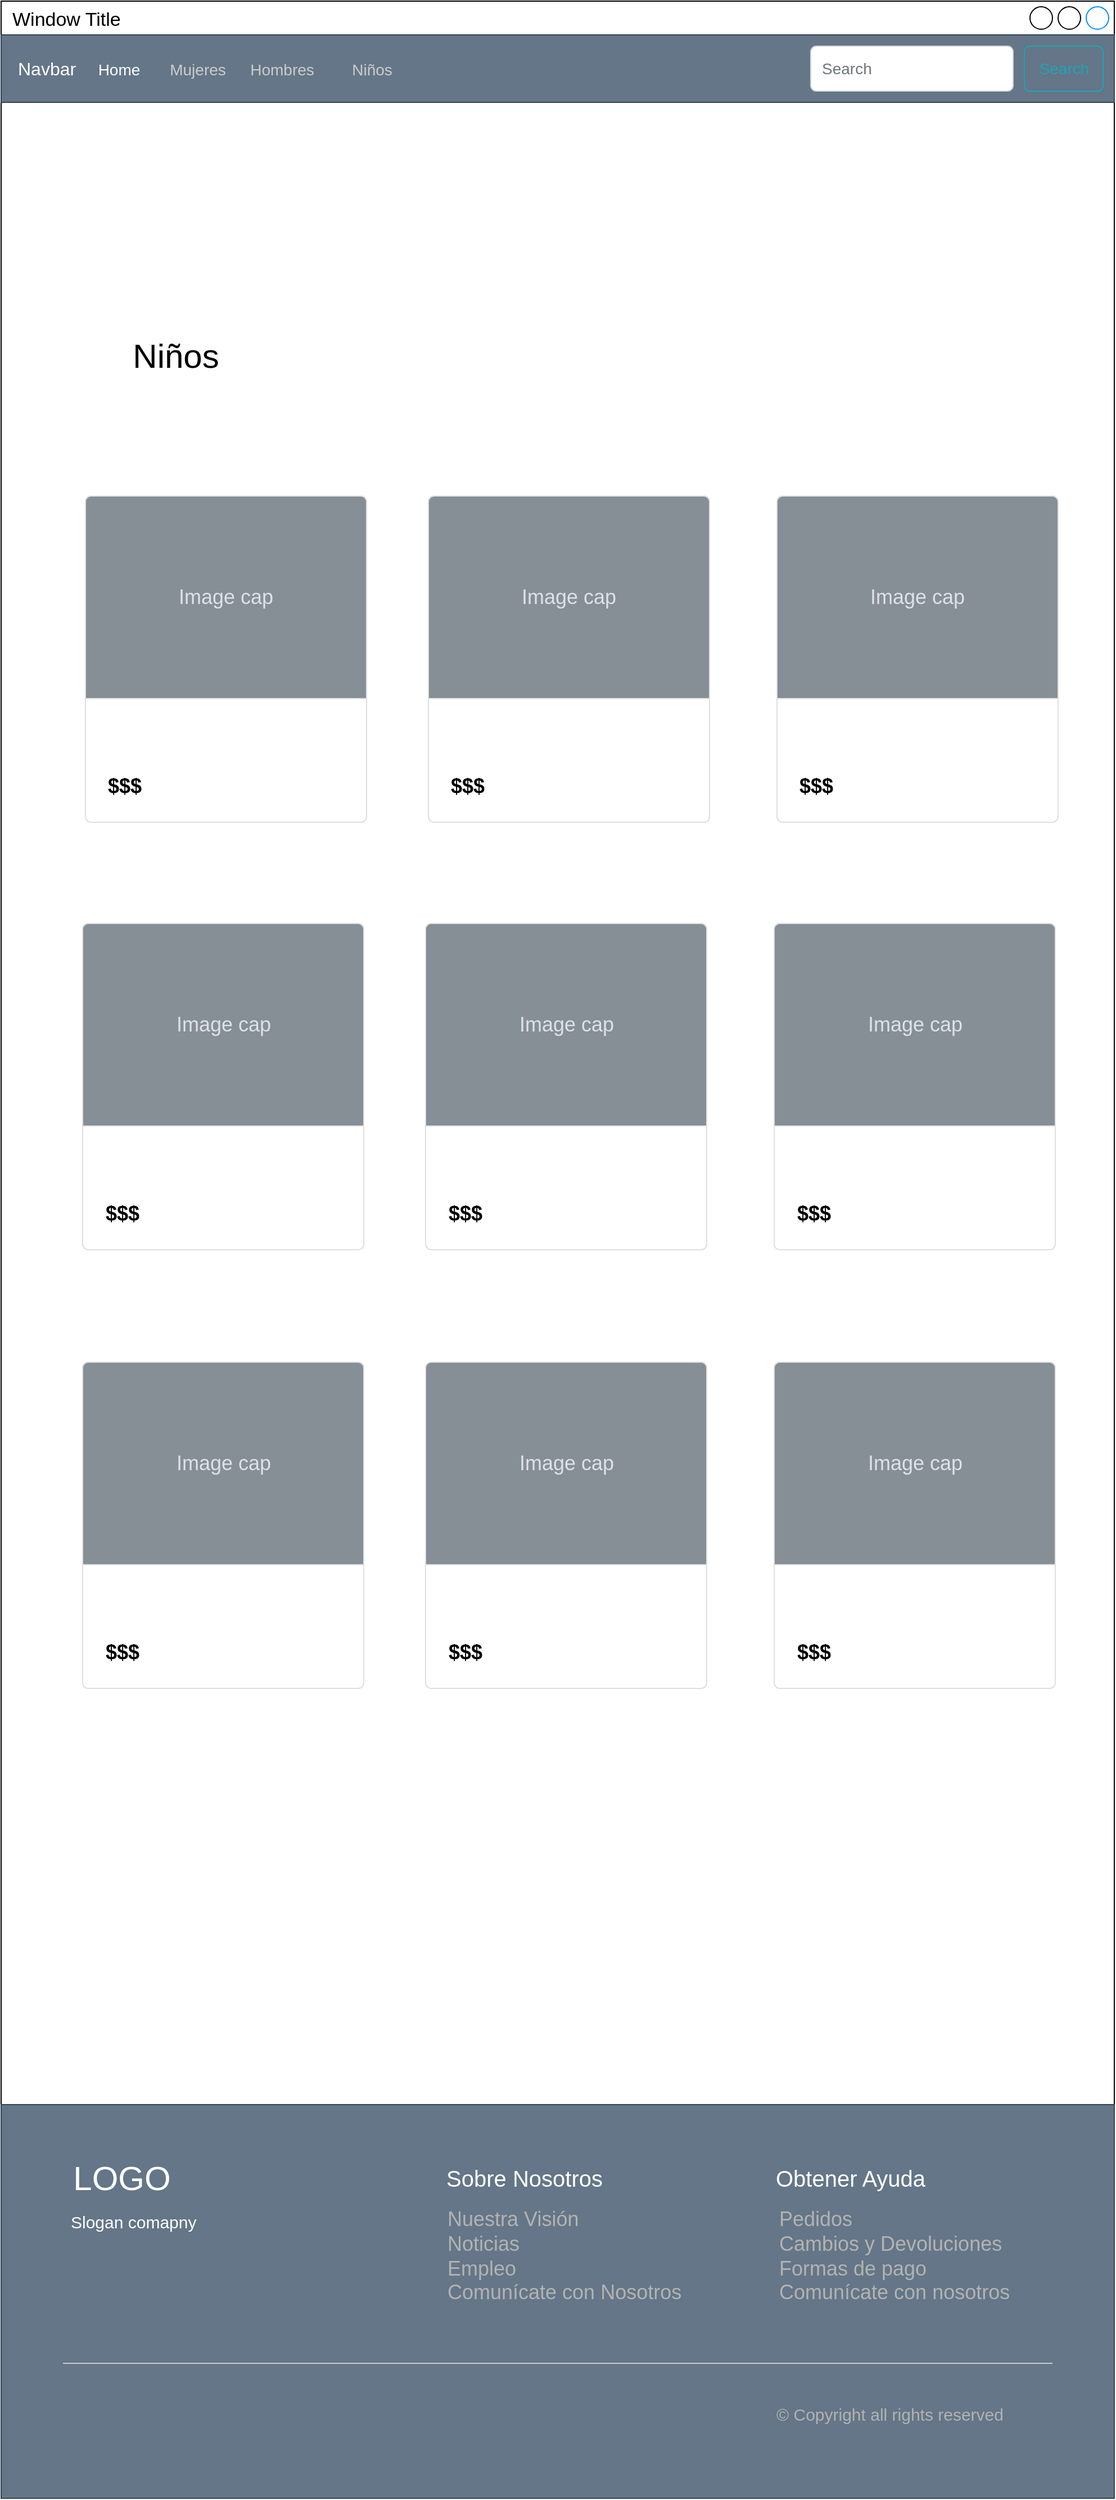 <mxfile version="14.6.1" type="github">
  <diagram id="eBab_OE84lTXy0sHVWzC" name="Page-1">
    <mxGraphModel dx="2858" dy="1089" grid="1" gridSize="10" guides="1" tooltips="1" connect="1" arrows="1" fold="1" page="1" pageScale="1" pageWidth="827" pageHeight="1169" math="0" shadow="0">
      <root>
        <mxCell id="0" />
        <mxCell id="1" parent="0" />
        <mxCell id="tjEL6Pp3iGFSAv2E55cC-1" value="Window Title" style="strokeWidth=1;shadow=0;dashed=0;align=center;html=1;shape=mxgraph.mockup.containers.window;align=left;verticalAlign=top;spacingLeft=8;strokeColor2=#008cff;strokeColor3=#c4c4c4;mainText=;fontSize=17;labelBackgroundColor=none;" vertex="1" parent="1">
          <mxGeometry x="-240" y="280" width="990" height="2220" as="geometry" />
        </mxCell>
        <mxCell id="tjEL6Pp3iGFSAv2E55cC-5" value="Navbar" style="html=1;shadow=0;dashed=0;fillColor=#647687;strokeColor=#314354;fontSize=16;align=left;spacing=15;fontColor=#ffffff;" vertex="1" parent="1">
          <mxGeometry x="-240" y="310" width="990" height="60" as="geometry" />
        </mxCell>
        <mxCell id="tjEL6Pp3iGFSAv2E55cC-6" value="Home" style="fillColor=none;strokeColor=none;fontSize=14;fontColor=#ffffff;align=center;" vertex="1" parent="tjEL6Pp3iGFSAv2E55cC-5">
          <mxGeometry width="70" height="40" relative="1" as="geometry">
            <mxPoint x="70" y="10" as="offset" />
          </mxGeometry>
        </mxCell>
        <mxCell id="tjEL6Pp3iGFSAv2E55cC-7" value="Mujeres" style="fillColor=none;strokeColor=none;fontSize=14;align=center;fontColor=#CCCCCC;" vertex="1" parent="tjEL6Pp3iGFSAv2E55cC-5">
          <mxGeometry width="70" height="40" relative="1" as="geometry">
            <mxPoint x="140" y="10" as="offset" />
          </mxGeometry>
        </mxCell>
        <mxCell id="tjEL6Pp3iGFSAv2E55cC-8" value="Hombres" style="fillColor=none;strokeColor=none;fontSize=14;align=center;spacingRight=0;fontColor=#CCCCCC;" vertex="1" parent="tjEL6Pp3iGFSAv2E55cC-5">
          <mxGeometry width="80" height="40" relative="1" as="geometry">
            <mxPoint x="210" y="10" as="offset" />
          </mxGeometry>
        </mxCell>
        <mxCell id="tjEL6Pp3iGFSAv2E55cC-9" value="Niños" style="fillColor=none;strokeColor=none;fontSize=14;align=center;fontColor=#CCCCCC;" vertex="1" parent="tjEL6Pp3iGFSAv2E55cC-5">
          <mxGeometry width="80" height="40" relative="1" as="geometry">
            <mxPoint x="290" y="10" as="offset" />
          </mxGeometry>
        </mxCell>
        <mxCell id="tjEL6Pp3iGFSAv2E55cC-10" value="Search" style="html=1;shadow=0;dashed=0;shape=mxgraph.bootstrap.rrect;rSize=5;fontSize=14;fontColor=#1CA5B8;strokeColor=#1CA5B8;fillColor=none;" vertex="1" parent="tjEL6Pp3iGFSAv2E55cC-5">
          <mxGeometry x="1" width="70" height="40" relative="1" as="geometry">
            <mxPoint x="-80" y="10" as="offset" />
          </mxGeometry>
        </mxCell>
        <mxCell id="tjEL6Pp3iGFSAv2E55cC-11" value="Search" style="html=1;shadow=0;dashed=0;shape=mxgraph.bootstrap.rrect;rSize=5;fontSize=14;fontColor=#6C767D;strokeColor=#CED4DA;fillColor=#ffffff;align=left;spacing=10;" vertex="1" parent="tjEL6Pp3iGFSAv2E55cC-5">
          <mxGeometry x="1" width="180" height="40" relative="1" as="geometry">
            <mxPoint x="-270" y="10" as="offset" />
          </mxGeometry>
        </mxCell>
        <mxCell id="tjEL6Pp3iGFSAv2E55cC-12" value="&lt;span style=&quot;font-size: 30px&quot;&gt;Niños&lt;/span&gt;" style="text;html=1;align=center;verticalAlign=middle;resizable=0;points=[];autosize=1;strokeColor=none;" vertex="1" parent="1">
          <mxGeometry x="-130" y="580" width="90" height="30" as="geometry" />
        </mxCell>
        <mxCell id="tjEL6Pp3iGFSAv2E55cC-33" value="" style="group" vertex="1" connectable="0" parent="1">
          <mxGeometry x="-240" y="2150" width="990" height="350" as="geometry" />
        </mxCell>
        <mxCell id="tjEL6Pp3iGFSAv2E55cC-34" value="" style="whiteSpace=wrap;html=1;fontSize=30;align=left;fillColor=#647687;strokeColor=#314354;fontColor=#ffffff;" vertex="1" parent="tjEL6Pp3iGFSAv2E55cC-33">
          <mxGeometry width="990" height="350" as="geometry" />
        </mxCell>
        <mxCell id="tjEL6Pp3iGFSAv2E55cC-35" value="&lt;font style=&quot;font-size: 30px&quot;&gt;LOGO&lt;/font&gt;" style="text;html=1;align=center;verticalAlign=middle;resizable=0;points=[];autosize=1;strokeColor=none;fontSize=24;fontColor=#FFFFFF;spacingLeft=-7;" vertex="1" parent="tjEL6Pp3iGFSAv2E55cC-33">
          <mxGeometry x="60" y="45" width="100" height="40" as="geometry" />
        </mxCell>
        <mxCell id="tjEL6Pp3iGFSAv2E55cC-36" value="&lt;font style=&quot;font-size: 15px&quot;&gt;Slogan comapny&lt;/font&gt;" style="text;html=1;strokeColor=none;fillColor=none;align=left;verticalAlign=middle;whiteSpace=wrap;rounded=0;labelBackgroundColor=none;fontSize=25;fontColor=#FFFFFF;" vertex="1" parent="tjEL6Pp3iGFSAv2E55cC-33">
          <mxGeometry x="60" y="90" width="120" height="20" as="geometry" />
        </mxCell>
        <mxCell id="tjEL6Pp3iGFSAv2E55cC-37" value="&lt;font style=&quot;font-size: 20px&quot;&gt;Obtener Ayuda&lt;/font&gt;" style="text;html=1;align=center;verticalAlign=middle;resizable=0;points=[];autosize=1;strokeColor=none;fontSize=35;fontColor=#FFFFFF;rotation=0;" vertex="1" parent="tjEL6Pp3iGFSAv2E55cC-33">
          <mxGeometry x="680" y="35" width="150" height="50" as="geometry" />
        </mxCell>
        <mxCell id="tjEL6Pp3iGFSAv2E55cC-38" value="&lt;font style=&quot;font-size: 18px;&quot;&gt;Pedidos&lt;br style=&quot;font-size: 18px;&quot;&gt;Cambios y Devoluciones&lt;br style=&quot;font-size: 18px;&quot;&gt;Formas de pago&lt;br style=&quot;font-size: 18px;&quot;&gt;&lt;/font&gt;&lt;div style=&quot;font-size: 18px;&quot;&gt;&lt;font style=&quot;font-size: 18px;&quot;&gt;Comunícate con nosotros&lt;/font&gt;&lt;/div&gt;" style="text;html=1;align=left;verticalAlign=middle;resizable=0;points=[];autosize=1;strokeColor=none;fontSize=18;line-height=13;imageAspect=1;container=0;fontColor=#B3B3B3;" vertex="1" parent="tjEL6Pp3iGFSAv2E55cC-33">
          <mxGeometry x="690" y="90" width="220" height="90" as="geometry" />
        </mxCell>
        <mxCell id="tjEL6Pp3iGFSAv2E55cC-39" value="&lt;font style=&quot;font-size: 20px&quot;&gt;Sobre Nosotros&lt;/font&gt;" style="text;html=1;align=center;verticalAlign=middle;resizable=0;points=[];autosize=1;strokeColor=none;fontSize=35;fontColor=#FFFFFF;rotation=0;" vertex="1" parent="tjEL6Pp3iGFSAv2E55cC-33">
          <mxGeometry x="390" y="35" width="150" height="50" as="geometry" />
        </mxCell>
        <mxCell id="tjEL6Pp3iGFSAv2E55cC-40" value="&lt;font style=&quot;font-size: 18px;&quot;&gt;Nuestra Visión&amp;nbsp;&lt;br style=&quot;font-size: 18px;&quot;&gt;Noticias&lt;br style=&quot;font-size: 18px;&quot;&gt;Empleo&lt;br style=&quot;font-size: 18px;&quot;&gt;Comunícate con Nosotros&lt;/font&gt;" style="text;html=1;align=left;verticalAlign=middle;resizable=0;points=[];autosize=1;strokeColor=none;fontSize=18;fontColor=#B3B3B3;" vertex="1" parent="tjEL6Pp3iGFSAv2E55cC-33">
          <mxGeometry x="395" y="90" width="220" height="90" as="geometry" />
        </mxCell>
        <mxCell id="tjEL6Pp3iGFSAv2E55cC-41" value="" style="endArrow=none;html=1;fontSize=39;fontColor=#B3B3B3;strokeColor=#CCCCCC;" edge="1" parent="tjEL6Pp3iGFSAv2E55cC-33">
          <mxGeometry y="-20" width="50" height="50" as="geometry">
            <mxPoint x="55" y="230" as="sourcePoint" />
            <mxPoint x="935" y="230" as="targetPoint" />
          </mxGeometry>
        </mxCell>
        <mxCell id="tjEL6Pp3iGFSAv2E55cC-42" value="&lt;font style=&quot;font-size: 15px&quot;&gt;© Copyright all rights reserved&lt;/font&gt;" style="text;html=1;align=center;verticalAlign=middle;resizable=0;points=[];autosize=1;strokeColor=none;fontSize=39;fontColor=#B3B3B3;" vertex="1" parent="tjEL6Pp3iGFSAv2E55cC-33">
          <mxGeometry x="680" y="238" width="220" height="60" as="geometry" />
        </mxCell>
        <mxCell id="tjEL6Pp3iGFSAv2E55cC-43" value="" style="group" vertex="1" connectable="0" parent="tjEL6Pp3iGFSAv2E55cC-33">
          <mxGeometry x="80" y="260" width="137.5" height="38" as="geometry" />
        </mxCell>
        <mxCell id="tjEL6Pp3iGFSAv2E55cC-44" value="" style="shape=image;html=1;verticalAlign=top;verticalLabelPosition=bottom;labelBackgroundColor=#ffffff;imageAspect=0;aspect=fixed;image=https://cdn1.iconfinder.com/data/icons/social-media-outline-6/128/SocialMedia_Twitter-Outline-128.png;fontSize=39;fontColor=#B3B3B3;strokeColor=#000000;fillColor=none;gradientColor=#B3B3B3;align=left;" vertex="1" parent="tjEL6Pp3iGFSAv2E55cC-43">
          <mxGeometry width="37.999" height="37.999" as="geometry" />
        </mxCell>
        <mxCell id="tjEL6Pp3iGFSAv2E55cC-45" value="" style="shape=image;html=1;verticalAlign=top;verticalLabelPosition=bottom;labelBackgroundColor=#ffffff;imageAspect=0;aspect=fixed;image=https://cdn1.iconfinder.com/data/icons/social-media-outline-6/128/SocialMedia_Facebook-Outline-128.png;fontSize=39;fontColor=#B3B3B3;strokeColor=#000000;fillColor=none;gradientColor=#B3B3B3;align=left;" vertex="1" parent="tjEL6Pp3iGFSAv2E55cC-43">
          <mxGeometry x="49.375" width="37.999" height="37.999" as="geometry" />
        </mxCell>
        <mxCell id="tjEL6Pp3iGFSAv2E55cC-46" value="" style="shape=image;html=1;verticalAlign=top;verticalLabelPosition=bottom;labelBackgroundColor=#ffffff;imageAspect=0;aspect=fixed;image=https://cdn1.iconfinder.com/data/icons/social-media-outline-6/128/SocialMedia_Instagram-Outline-128.png;fontSize=39;fontColor=#B3B3B3;strokeColor=#000000;fillColor=none;gradientColor=#B3B3B3;align=left;" vertex="1" parent="tjEL6Pp3iGFSAv2E55cC-43">
          <mxGeometry x="97.5" width="37.999" height="37.999" as="geometry" />
        </mxCell>
        <mxCell id="tjEL6Pp3iGFSAv2E55cC-74" value="&lt;b&gt;&lt;font style=&quot;font-size: 18px&quot;&gt;Nombre Producto&lt;br&gt;&lt;br&gt;&amp;nbsp;$$$$$$$&lt;/font&gt;&lt;/b&gt;" style="html=1;shadow=0;dashed=0;shape=mxgraph.bootstrap.rrect;rSize=5;strokeColor=#DFDFDF;html=1;whiteSpace=wrap;fillColor=#ffffff;fontColor=#000000;verticalAlign=bottom;align=left;spacing=20;fontSize=14;" vertex="1" parent="1">
          <mxGeometry x="-165" y="720" width="250" height="290" as="geometry" />
        </mxCell>
        <mxCell id="tjEL6Pp3iGFSAv2E55cC-75" value="Image cap" style="html=1;shadow=0;dashed=0;shape=mxgraph.bootstrap.topButton;rSize=5;perimeter=none;whiteSpace=wrap;fillColor=#868E96;strokeColor=#DFDFDF;fontColor=#DEE2E6;resizeWidth=1;fontSize=18;" vertex="1" parent="tjEL6Pp3iGFSAv2E55cC-74">
          <mxGeometry width="250" height="180" relative="1" as="geometry" />
        </mxCell>
        <mxCell id="tjEL6Pp3iGFSAv2E55cC-76" value="&lt;b&gt;&lt;font style=&quot;font-size: 18px&quot;&gt;Nombre Producto&lt;br&gt;&lt;br&gt;&amp;nbsp;$$$$$$$&lt;/font&gt;&lt;/b&gt;" style="html=1;shadow=0;dashed=0;shape=mxgraph.bootstrap.rrect;rSize=5;strokeColor=#DFDFDF;html=1;whiteSpace=wrap;fillColor=#ffffff;fontColor=#000000;verticalAlign=bottom;align=left;spacing=20;fontSize=14;" vertex="1" parent="1">
          <mxGeometry x="140" y="720" width="250" height="290" as="geometry" />
        </mxCell>
        <mxCell id="tjEL6Pp3iGFSAv2E55cC-77" value="Image cap" style="html=1;shadow=0;dashed=0;shape=mxgraph.bootstrap.topButton;rSize=5;perimeter=none;whiteSpace=wrap;fillColor=#868E96;strokeColor=#DFDFDF;fontColor=#DEE2E6;resizeWidth=1;fontSize=18;" vertex="1" parent="tjEL6Pp3iGFSAv2E55cC-76">
          <mxGeometry width="250" height="180" relative="1" as="geometry" />
        </mxCell>
        <mxCell id="tjEL6Pp3iGFSAv2E55cC-78" value="&lt;b&gt;&lt;font style=&quot;font-size: 18px&quot;&gt;Nombre Producto&lt;br&gt;&lt;br&gt;&amp;nbsp;$$$$$$$&lt;/font&gt;&lt;/b&gt;" style="html=1;shadow=0;dashed=0;shape=mxgraph.bootstrap.rrect;rSize=5;strokeColor=#DFDFDF;html=1;whiteSpace=wrap;fillColor=#ffffff;fontColor=#000000;verticalAlign=bottom;align=left;spacing=20;fontSize=14;" vertex="1" parent="1">
          <mxGeometry x="450" y="720" width="250" height="290" as="geometry" />
        </mxCell>
        <mxCell id="tjEL6Pp3iGFSAv2E55cC-79" value="Image cap" style="html=1;shadow=0;dashed=0;shape=mxgraph.bootstrap.topButton;rSize=5;perimeter=none;whiteSpace=wrap;fillColor=#868E96;strokeColor=#DFDFDF;fontColor=#DEE2E6;resizeWidth=1;fontSize=18;" vertex="1" parent="tjEL6Pp3iGFSAv2E55cC-78">
          <mxGeometry width="250" height="180" relative="1" as="geometry" />
        </mxCell>
        <mxCell id="tjEL6Pp3iGFSAv2E55cC-80" value="&lt;b&gt;&lt;font style=&quot;font-size: 18px&quot;&gt;Nombre Producto&lt;br&gt;&lt;br&gt;&amp;nbsp;$$$$$$$&lt;/font&gt;&lt;/b&gt;" style="html=1;shadow=0;dashed=0;shape=mxgraph.bootstrap.rrect;rSize=5;strokeColor=#DFDFDF;html=1;whiteSpace=wrap;fillColor=#ffffff;fontColor=#000000;verticalAlign=bottom;align=left;spacing=20;fontSize=14;" vertex="1" parent="1">
          <mxGeometry x="-167.5" y="1100" width="250" height="290" as="geometry" />
        </mxCell>
        <mxCell id="tjEL6Pp3iGFSAv2E55cC-81" value="Image cap" style="html=1;shadow=0;dashed=0;shape=mxgraph.bootstrap.topButton;rSize=5;perimeter=none;whiteSpace=wrap;fillColor=#868E96;strokeColor=#DFDFDF;fontColor=#DEE2E6;resizeWidth=1;fontSize=18;" vertex="1" parent="tjEL6Pp3iGFSAv2E55cC-80">
          <mxGeometry width="250" height="180" relative="1" as="geometry" />
        </mxCell>
        <mxCell id="tjEL6Pp3iGFSAv2E55cC-82" value="&lt;b&gt;&lt;font style=&quot;font-size: 18px&quot;&gt;Nombre Producto&lt;br&gt;&lt;br&gt;&amp;nbsp;$$$$$$$&lt;/font&gt;&lt;/b&gt;" style="html=1;shadow=0;dashed=0;shape=mxgraph.bootstrap.rrect;rSize=5;strokeColor=#DFDFDF;html=1;whiteSpace=wrap;fillColor=#ffffff;fontColor=#000000;verticalAlign=bottom;align=left;spacing=20;fontSize=14;" vertex="1" parent="1">
          <mxGeometry x="137.5" y="1100" width="250" height="290" as="geometry" />
        </mxCell>
        <mxCell id="tjEL6Pp3iGFSAv2E55cC-83" value="Image cap" style="html=1;shadow=0;dashed=0;shape=mxgraph.bootstrap.topButton;rSize=5;perimeter=none;whiteSpace=wrap;fillColor=#868E96;strokeColor=#DFDFDF;fontColor=#DEE2E6;resizeWidth=1;fontSize=18;" vertex="1" parent="tjEL6Pp3iGFSAv2E55cC-82">
          <mxGeometry width="250" height="180" relative="1" as="geometry" />
        </mxCell>
        <mxCell id="tjEL6Pp3iGFSAv2E55cC-84" value="&lt;b&gt;&lt;font style=&quot;font-size: 18px&quot;&gt;Nombre Producto&lt;br&gt;&lt;br&gt;&amp;nbsp;$$$$$$$&lt;/font&gt;&lt;/b&gt;" style="html=1;shadow=0;dashed=0;shape=mxgraph.bootstrap.rrect;rSize=5;strokeColor=#DFDFDF;html=1;whiteSpace=wrap;fillColor=#ffffff;fontColor=#000000;verticalAlign=bottom;align=left;spacing=20;fontSize=14;" vertex="1" parent="1">
          <mxGeometry x="447.5" y="1100" width="250" height="290" as="geometry" />
        </mxCell>
        <mxCell id="tjEL6Pp3iGFSAv2E55cC-85" value="Image cap" style="html=1;shadow=0;dashed=0;shape=mxgraph.bootstrap.topButton;rSize=5;perimeter=none;whiteSpace=wrap;fillColor=#868E96;strokeColor=#DFDFDF;fontColor=#DEE2E6;resizeWidth=1;fontSize=18;" vertex="1" parent="tjEL6Pp3iGFSAv2E55cC-84">
          <mxGeometry width="250" height="180" relative="1" as="geometry" />
        </mxCell>
        <mxCell id="tjEL6Pp3iGFSAv2E55cC-86" value="&lt;b&gt;&lt;font style=&quot;font-size: 18px&quot;&gt;Nombre Producto&lt;br&gt;&lt;br&gt;&amp;nbsp;$$$$$$$&lt;/font&gt;&lt;/b&gt;" style="html=1;shadow=0;dashed=0;shape=mxgraph.bootstrap.rrect;rSize=5;strokeColor=#DFDFDF;html=1;whiteSpace=wrap;fillColor=#ffffff;fontColor=#000000;verticalAlign=bottom;align=left;spacing=20;fontSize=14;" vertex="1" parent="1">
          <mxGeometry x="-167.5" y="1490" width="250" height="290" as="geometry" />
        </mxCell>
        <mxCell id="tjEL6Pp3iGFSAv2E55cC-87" value="Image cap" style="html=1;shadow=0;dashed=0;shape=mxgraph.bootstrap.topButton;rSize=5;perimeter=none;whiteSpace=wrap;fillColor=#868E96;strokeColor=#DFDFDF;fontColor=#DEE2E6;resizeWidth=1;fontSize=18;" vertex="1" parent="tjEL6Pp3iGFSAv2E55cC-86">
          <mxGeometry width="250" height="180" relative="1" as="geometry" />
        </mxCell>
        <mxCell id="tjEL6Pp3iGFSAv2E55cC-88" value="&lt;b&gt;&lt;font style=&quot;font-size: 18px&quot;&gt;Nombre Producto&lt;br&gt;&lt;br&gt;&amp;nbsp;$$$$$$$&lt;/font&gt;&lt;/b&gt;" style="html=1;shadow=0;dashed=0;shape=mxgraph.bootstrap.rrect;rSize=5;strokeColor=#DFDFDF;html=1;whiteSpace=wrap;fillColor=#ffffff;fontColor=#000000;verticalAlign=bottom;align=left;spacing=20;fontSize=14;" vertex="1" parent="1">
          <mxGeometry x="137.5" y="1490" width="250" height="290" as="geometry" />
        </mxCell>
        <mxCell id="tjEL6Pp3iGFSAv2E55cC-89" value="Image cap" style="html=1;shadow=0;dashed=0;shape=mxgraph.bootstrap.topButton;rSize=5;perimeter=none;whiteSpace=wrap;fillColor=#868E96;strokeColor=#DFDFDF;fontColor=#DEE2E6;resizeWidth=1;fontSize=18;" vertex="1" parent="tjEL6Pp3iGFSAv2E55cC-88">
          <mxGeometry width="250" height="180" relative="1" as="geometry" />
        </mxCell>
        <mxCell id="tjEL6Pp3iGFSAv2E55cC-90" value="&lt;b&gt;&lt;font style=&quot;font-size: 18px&quot;&gt;Nombre Producto&lt;br&gt;&lt;br&gt;&amp;nbsp;$$$$$$$&lt;/font&gt;&lt;/b&gt;" style="html=1;shadow=0;dashed=0;shape=mxgraph.bootstrap.rrect;rSize=5;strokeColor=#DFDFDF;html=1;whiteSpace=wrap;fillColor=#ffffff;fontColor=#000000;verticalAlign=bottom;align=left;spacing=20;fontSize=14;" vertex="1" parent="1">
          <mxGeometry x="447.5" y="1490" width="250" height="290" as="geometry" />
        </mxCell>
        <mxCell id="tjEL6Pp3iGFSAv2E55cC-91" value="Image cap" style="html=1;shadow=0;dashed=0;shape=mxgraph.bootstrap.topButton;rSize=5;perimeter=none;whiteSpace=wrap;fillColor=#868E96;strokeColor=#DFDFDF;fontColor=#DEE2E6;resizeWidth=1;fontSize=18;" vertex="1" parent="tjEL6Pp3iGFSAv2E55cC-90">
          <mxGeometry width="250" height="180" relative="1" as="geometry" />
        </mxCell>
      </root>
    </mxGraphModel>
  </diagram>
</mxfile>
